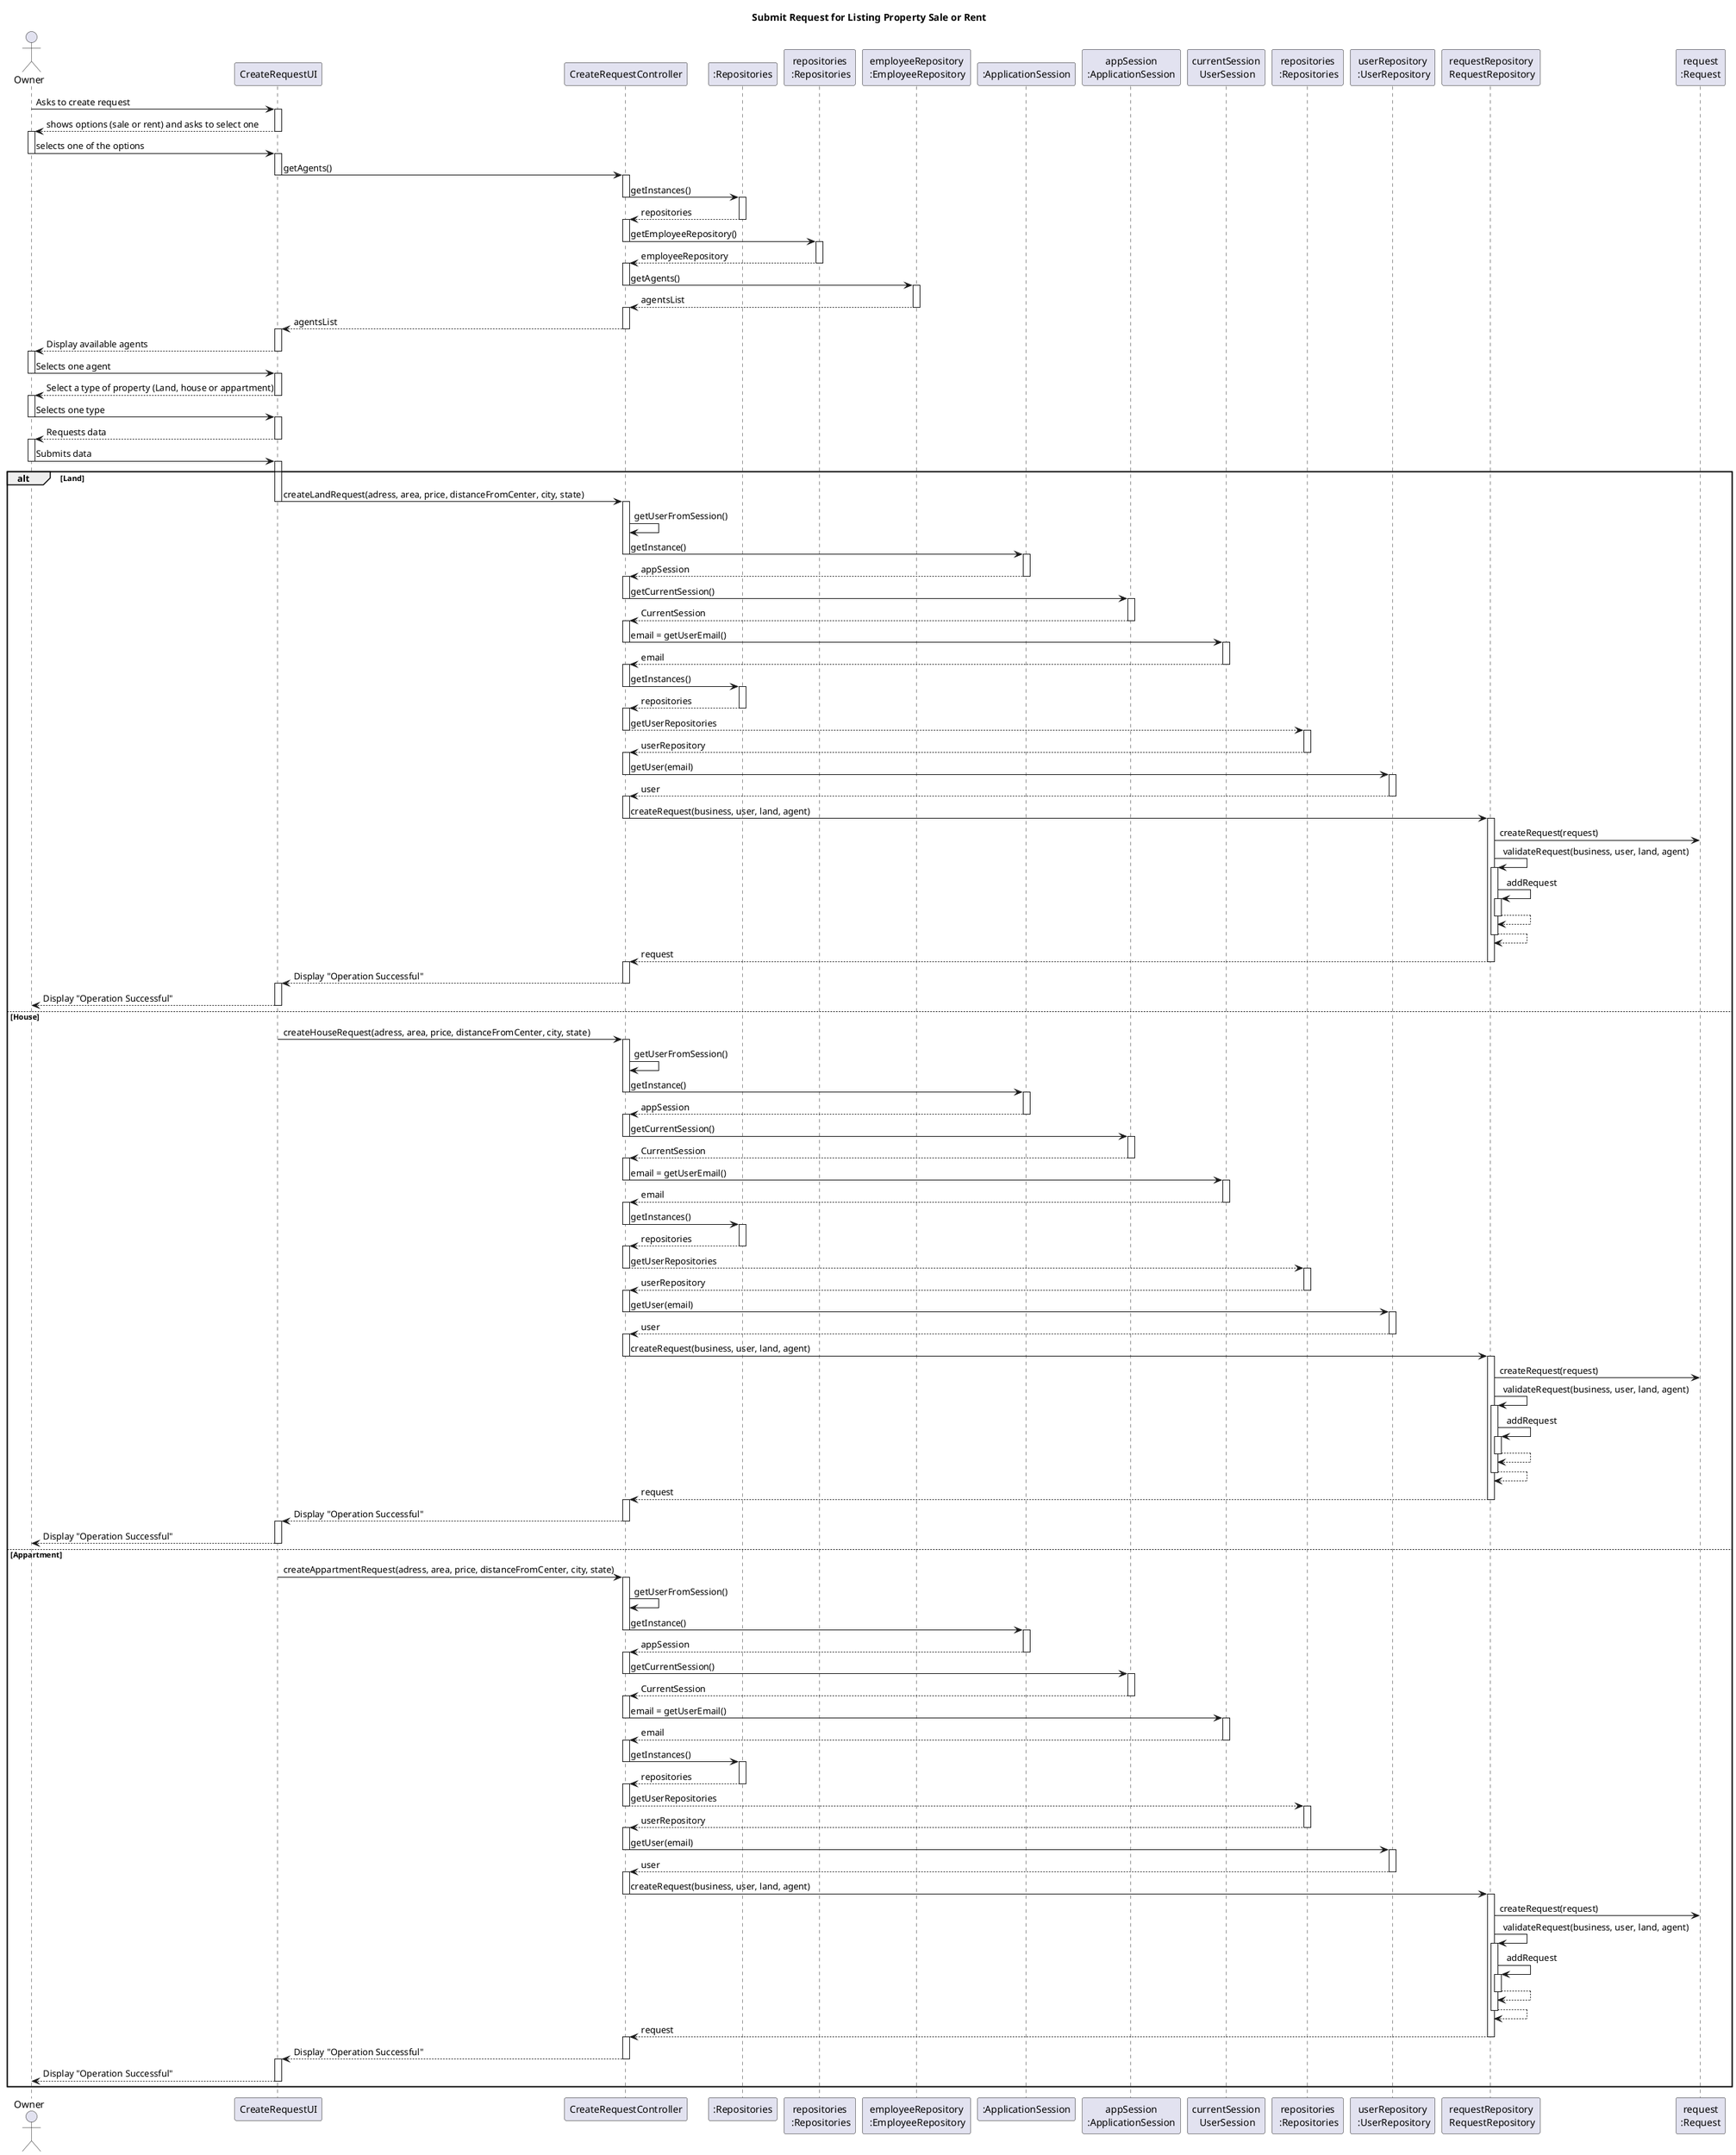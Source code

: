 @startuml
title Submit Request for Listing Property Sale or Rent

actor Owner

participant CreateRequestUI as UI_CTRL
participant CreateRequestController as REQ_CTRL
participant ":Repositories" as REPO
participant "repositories\n :Repositories" as REP
participant "employeeRepository\n :EmployeeRepository" as EMP_REP

Owner -> UI_CTRL: Asks to create request
activate UI_CTRL
UI_CTRL --> Owner: shows options (sale or rent) and asks to select one
deactivate UI_CTRL
activate Owner
Owner -> UI_CTRL: selects one of the options
deactivate Owner
activate UI_CTRL
UI_CTRL -> REQ_CTRL: getAgents()
deactivate UI_CTRL
activate REQ_CTRL
    REQ_CTRL-> REPO: getInstances()
    deactivate REQ_CTRL
    activate REPO
        REPO --> REQ_CTRL: repositories
            deactivate REPO
        activate REQ_CTRL
    REQ_CTRL-> REP: getEmployeeRepository()
    deactivate REQ_CTRL
    activate REP
        REP --> REQ_CTRL: employeeRepository
            deactivate REP
        activate REQ_CTRL
    REQ_CTRL-> EMP_REP: getAgents()
    deactivate REQ_CTRL
    activate EMP_REP
        EMP_REP--> REQ_CTRL: agentsList
            deactivate EMP_REP
        activate REQ_CTRL
    REQ_CTRL--> UI_CTRL: agentsList
    deactivate REQ_CTRL
            activate UI_CTRL
deactivate REQ_CTRL
UI_CTRL--> Owner: Display available agents
deactivate UI_CTRL
activate Owner
Owner-> UI_CTRL: Selects one agent
deactivate Owner
activate UI_CTRL
UI_CTRL--> Owner: Select a type of property (Land, house or appartment)
deactivate UI_CTRL
activate Owner
Owner-> UI_CTRL: Selects one type
deactivate Owner
activate UI_CTRL
UI_CTRL--> Owner: Requests data
deactivate UI_CTRL
activate Owner
Owner-> UI_CTRL: Submits data
deactivate Owner
activate UI_CTRL
alt Land

UI_CTRL->REQ_CTRL: createLandRequest(adress, area, price, distanceFromCenter, city, state)
deactivate UI_CTRL
activate REQ_CTRL
REQ_CTRL-> REQ_CTRL: getUserFromSession()
REQ_CTRL-> ":ApplicationSession": getInstance()
deactivate REQ_CTRL

activate ":ApplicationSession"
":ApplicationSession"-->REQ_CTRL: appSession
deactivate ":ApplicationSession"
activate REQ_CTRL
REQ_CTRL-> "appSession\n:ApplicationSession":getCurrentSession()
deactivate REQ_CTRL

activate "appSession\n:ApplicationSession"
"appSession\n:ApplicationSession"-->REQ_CTRL:CurrentSession
deactivate "appSession\n:ApplicationSession"
activate REQ_CTRL
REQ_CTRL->  "currentSession\n UserSession": email = getUserEmail()
deactivate REQ_CTRL

activate "currentSession\n UserSession"
"currentSession\n UserSession"--> REQ_CTRL: email
deactivate "currentSession\n UserSession"
activate REQ_CTRL
REQ_CTRL-> REPO: getInstances()
deactivate REQ_CTRL

activate REPO
REPO --> REQ_CTRL: repositories
deactivate REPO
activate REQ_CTRL
REQ_CTRL-->"repositories\n :Repositories": getUserRepositories
deactivate REQ_CTRL
activate "repositories\n :Repositories"
"repositories\n :Repositories"--> REQ_CTRL: userRepository
deactivate "repositories\n :Repositories"
activate REQ_CTRL
REQ_CTRL-> "userRepository\n :UserRepository": getUser(email)
deactivate REQ_CTRL
activate "userRepository\n :UserRepository"
"userRepository\n :UserRepository"--> REQ_CTRL: user
deactivate "userRepository\n :UserRepository"
activate REQ_CTRL
REQ_CTRL-> "requestRepository\n RequestRepository":createRequest(business, user, land, agent)
deactivate REQ_CTRL


activate "requestRepository\n RequestRepository"
"requestRepository\n RequestRepository"-> "request\n:Request": createRequest(request)
"requestRepository\n RequestRepository"->"requestRepository\n RequestRepository":validateRequest(business, user, land, agent)
activate "requestRepository\n RequestRepository"
"requestRepository\n RequestRepository"->"requestRepository\n RequestRepository":addRequest
activate "requestRepository\n RequestRepository"
"requestRepository\n RequestRepository"-->"requestRepository\n RequestRepository"
deactivate "requestRepository\n RequestRepository"
"requestRepository\n RequestRepository"-->"requestRepository\n RequestRepository"
deactivate "requestRepository\n RequestRepository"
"requestRepository\n RequestRepository"--> REQ_CTRL: request
deactivate "requestRepository\n RequestRepository"


activate REQ_CTRL
REQ_CTRL--> UI_CTRL: Display "Operation Successful"
deactivate REQ_CTRL
activate UI_CTRL
UI_CTRL --> Owner : Display "Operation Successful"
deactivate UI_CTRL

deactivate "requestRepository\n RequestRepository"
deactivate REQ_CTRL


else House

UI_CTRL->REQ_CTRL: createHouseRequest(adress, area, price, distanceFromCenter, city, state)
activate REQ_CTRL
REQ_CTRL-> REQ_CTRL: getUserFromSession()
REQ_CTRL-> ":ApplicationSession": getInstance()
deactivate REQ_CTRL
activate ":ApplicationSession"
":ApplicationSession"-->REQ_CTRL: appSession
deactivate ":ApplicationSession"
activate REQ_CTRL
REQ_CTRL-> "appSession\n:ApplicationSession":getCurrentSession()
deactivate REQ_CTRL
activate "appSession\n:ApplicationSession"
"appSession\n:ApplicationSession"-->REQ_CTRL:CurrentSession
deactivate "appSession\n:ApplicationSession"
activate REQ_CTRL
REQ_CTRL->  "currentSession\n UserSession": email = getUserEmail()
deactivate REQ_CTRL
activate "currentSession\n UserSession"
"currentSession\n UserSession"--> REQ_CTRL: email
deactivate "currentSession\n UserSession"
activate REQ_CTRL
REQ_CTRL-> REPO: getInstances()
deactivate REQ_CTRL
activate REPO
REPO --> REQ_CTRL: repositories
deactivate REPO
activate REQ_CTRL
REQ_CTRL-->"repositories\n :Repositories": getUserRepositories
deactivate REQ_CTRL
activate "repositories\n :Repositories"
"repositories\n :Repositories"--> REQ_CTRL: userRepository
deactivate "repositories\n :Repositories"
activate REQ_CTRL
REQ_CTRL-> "userRepository\n :UserRepository": getUser(email)
deactivate REQ_CTRL
activate "userRepository\n :UserRepository"
"userRepository\n :UserRepository"--> REQ_CTRL: user
deactivate "userRepository\n :UserRepository"
activate REQ_CTRL


REQ_CTRL-> "requestRepository\n RequestRepository":createRequest(business, user, land, agent)
deactivate REQ_CTRL
activate "requestRepository\n RequestRepository"
"requestRepository\n RequestRepository"-> "request\n:Request": createRequest(request)
"requestRepository\n RequestRepository"->"requestRepository\n RequestRepository":validateRequest(business, user, land, agent)
activate "requestRepository\n RequestRepository"
"requestRepository\n RequestRepository"->"requestRepository\n RequestRepository":addRequest
activate "requestRepository\n RequestRepository"
"requestRepository\n RequestRepository"-->"requestRepository\n RequestRepository"
deactivate "requestRepository\n RequestRepository"
"requestRepository\n RequestRepository"-->"requestRepository\n RequestRepository"
deactivate "requestRepository\n RequestRepository"
"requestRepository\n RequestRepository"--> REQ_CTRL: request
deactivate "requestRepository\n RequestRepository"
activate REQ_CTRL
REQ_CTRL--> UI_CTRL: Display "Operation Successful"
deactivate REQ_CTRL
activate UI_CTRL
UI_CTRL --> Owner : Display "Operation Successful"
deactivate UI_CTRL
deactivate "requestRepository\n RequestRepository"
deactivate REQ_CTRL

else Appartment
UI_CTRL->REQ_CTRL: createAppartmentRequest(adress, area, price, distanceFromCenter, city, state)
deactivate UI_CTRL
activate REQ_CTRL
REQ_CTRL-> REQ_CTRL: getUserFromSession()
REQ_CTRL-> ":ApplicationSession": getInstance()
deactivate REQ_CTRL
activate ":ApplicationSession"
":ApplicationSession"-->REQ_CTRL: appSession
deactivate ":ApplicationSession"
activate REQ_CTRL
REQ_CTRL-> "appSession\n:ApplicationSession":getCurrentSession()
deactivate REQ_CTRL
activate "appSession\n:ApplicationSession"
"appSession\n:ApplicationSession"-->REQ_CTRL:CurrentSession
deactivate "appSession\n:ApplicationSession"
activate REQ_CTRL
REQ_CTRL->  "currentSession\n UserSession": email = getUserEmail()
deactivate REQ_CTRL
activate "currentSession\n UserSession"
"currentSession\n UserSession"--> REQ_CTRL: email
deactivate "currentSession\n UserSession"
activate REQ_CTRL
REQ_CTRL-> REPO: getInstances()
deactivate REQ_CTRL
activate REPO
REPO --> REQ_CTRL: repositories
deactivate REPO
activate REQ_CTRL
REQ_CTRL-->"repositories\n :Repositories": getUserRepositories
deactivate REQ_CTRL
activate "repositories\n :Repositories"
"repositories\n :Repositories"--> REQ_CTRL: userRepository
deactivate "repositories\n :Repositories"
activate REQ_CTRL
REQ_CTRL-> "userRepository\n :UserRepository": getUser(email)
deactivate REQ_CTRL
activate "userRepository\n :UserRepository"
"userRepository\n :UserRepository"--> REQ_CTRL: user
deactivate "userRepository\n :UserRepository"
activate REQ_CTRL
REQ_CTRL-> "requestRepository\n RequestRepository":createRequest(business, user, land, agent)
deactivate REQ_CTRL


activate "requestRepository\n RequestRepository"
"requestRepository\n RequestRepository"-> "request\n:Request": createRequest(request)
"requestRepository\n RequestRepository"->"requestRepository\n RequestRepository":validateRequest(business, user, land, agent)
activate "requestRepository\n RequestRepository"
"requestRepository\n RequestRepository"->"requestRepository\n RequestRepository":addRequest
activate "requestRepository\n RequestRepository"
"requestRepository\n RequestRepository"-->"requestRepository\n RequestRepository"
deactivate "requestRepository\n RequestRepository"
"requestRepository\n RequestRepository"-->"requestRepository\n RequestRepository"
deactivate "requestRepository\n RequestRepository"
"requestRepository\n RequestRepository"--> REQ_CTRL: request
deactivate "requestRepository\n RequestRepository"


deactivate "requestRepository\n RequestRepository"
activate REQ_CTRL
REQ_CTRL--> UI_CTRL: Display "Operation Successful"
deactivate REQ_CTRL
activate UI_CTRL
UI_CTRL --> Owner : Display "Operation Successful"
deactivate UI_CTRL
end

@enduml






